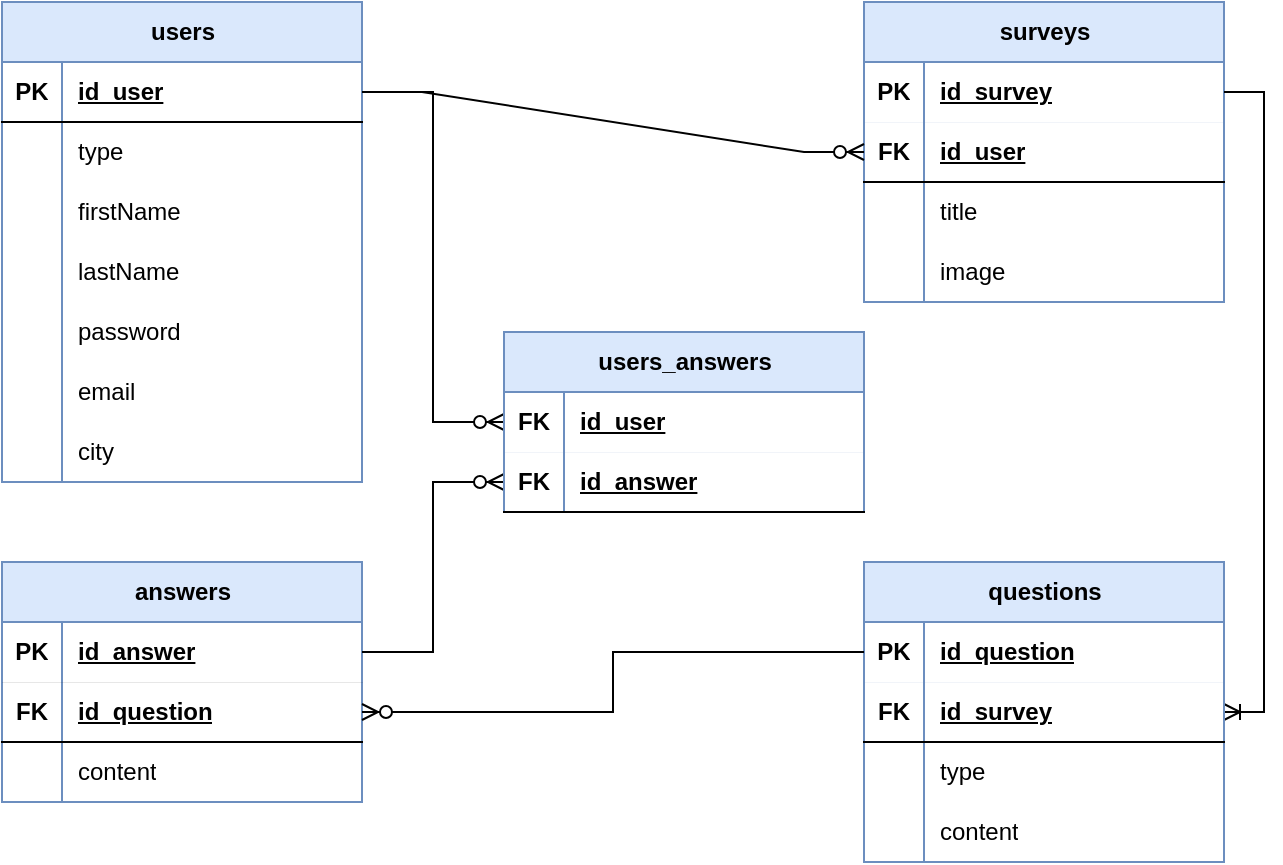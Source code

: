 <mxfile version="24.3.1" type="device">
  <diagram name="Page-1" id="Od4_F5TDZ7gsGITWo4LH">
    <mxGraphModel dx="1434" dy="780" grid="1" gridSize="10" guides="1" tooltips="1" connect="1" arrows="1" fold="1" page="1" pageScale="1" pageWidth="827" pageHeight="1169" math="0" shadow="0">
      <root>
        <mxCell id="0" />
        <mxCell id="1" parent="0" />
        <mxCell id="87GWKdqRmiXHredNF2SZ-168" value="surveys" style="shape=table;startSize=30;container=1;collapsible=1;childLayout=tableLayout;fixedRows=1;rowLines=0;fontStyle=1;align=center;resizeLast=1;html=1;fillColor=#dae8fc;strokeColor=#6c8ebf;" parent="1" vertex="1">
          <mxGeometry x="530" y="330" width="180" height="150" as="geometry" />
        </mxCell>
        <mxCell id="87GWKdqRmiXHredNF2SZ-169" value="" style="shape=tableRow;horizontal=0;startSize=0;swimlaneHead=0;swimlaneBody=0;fillColor=none;collapsible=0;dropTarget=0;points=[[0,0.5],[1,0.5]];portConstraint=eastwest;top=0;left=0;right=0;bottom=1;strokeColor=inherit;strokeWidth=0;" parent="87GWKdqRmiXHredNF2SZ-168" vertex="1">
          <mxGeometry y="30" width="180" height="30" as="geometry" />
        </mxCell>
        <mxCell id="87GWKdqRmiXHredNF2SZ-170" value="PK" style="shape=partialRectangle;connectable=0;fillColor=none;top=0;left=0;bottom=0;right=0;fontStyle=1;overflow=hidden;whiteSpace=wrap;html=1;" parent="87GWKdqRmiXHredNF2SZ-169" vertex="1">
          <mxGeometry width="30" height="30" as="geometry">
            <mxRectangle width="30" height="30" as="alternateBounds" />
          </mxGeometry>
        </mxCell>
        <mxCell id="87GWKdqRmiXHredNF2SZ-171" value="id_survey" style="shape=partialRectangle;connectable=0;fillColor=none;top=0;left=0;bottom=0;right=0;align=left;spacingLeft=6;fontStyle=5;overflow=hidden;whiteSpace=wrap;html=1;" parent="87GWKdqRmiXHredNF2SZ-169" vertex="1">
          <mxGeometry x="30" width="150" height="30" as="geometry">
            <mxRectangle width="150" height="30" as="alternateBounds" />
          </mxGeometry>
        </mxCell>
        <mxCell id="87GWKdqRmiXHredNF2SZ-286" style="shape=tableRow;horizontal=0;startSize=0;swimlaneHead=0;swimlaneBody=0;fillColor=none;collapsible=0;dropTarget=0;points=[[0,0.5],[1,0.5]];portConstraint=eastwest;top=0;left=0;right=0;bottom=1;" parent="87GWKdqRmiXHredNF2SZ-168" vertex="1">
          <mxGeometry y="60" width="180" height="30" as="geometry" />
        </mxCell>
        <mxCell id="87GWKdqRmiXHredNF2SZ-287" value="FK" style="shape=partialRectangle;connectable=0;fillColor=none;top=0;left=0;bottom=0;right=0;fontStyle=1;overflow=hidden;whiteSpace=wrap;html=1;" parent="87GWKdqRmiXHredNF2SZ-286" vertex="1">
          <mxGeometry width="30" height="30" as="geometry">
            <mxRectangle width="30" height="30" as="alternateBounds" />
          </mxGeometry>
        </mxCell>
        <mxCell id="87GWKdqRmiXHredNF2SZ-288" value="id_user" style="shape=partialRectangle;connectable=0;fillColor=none;top=0;left=0;bottom=0;right=0;align=left;spacingLeft=6;fontStyle=5;overflow=hidden;whiteSpace=wrap;html=1;" parent="87GWKdqRmiXHredNF2SZ-286" vertex="1">
          <mxGeometry x="30" width="150" height="30" as="geometry">
            <mxRectangle width="150" height="30" as="alternateBounds" />
          </mxGeometry>
        </mxCell>
        <mxCell id="87GWKdqRmiXHredNF2SZ-172" value="" style="shape=tableRow;horizontal=0;startSize=0;swimlaneHead=0;swimlaneBody=0;fillColor=none;collapsible=0;dropTarget=0;points=[[0,0.5],[1,0.5]];portConstraint=eastwest;top=0;left=0;right=0;bottom=0;" parent="87GWKdqRmiXHredNF2SZ-168" vertex="1">
          <mxGeometry y="90" width="180" height="30" as="geometry" />
        </mxCell>
        <mxCell id="87GWKdqRmiXHredNF2SZ-173" value="" style="shape=partialRectangle;connectable=0;fillColor=none;top=0;left=0;bottom=0;right=0;editable=1;overflow=hidden;whiteSpace=wrap;html=1;" parent="87GWKdqRmiXHredNF2SZ-172" vertex="1">
          <mxGeometry width="30" height="30" as="geometry">
            <mxRectangle width="30" height="30" as="alternateBounds" />
          </mxGeometry>
        </mxCell>
        <mxCell id="87GWKdqRmiXHredNF2SZ-174" value="title" style="shape=partialRectangle;connectable=0;fillColor=none;top=0;left=0;bottom=0;right=0;align=left;spacingLeft=6;overflow=hidden;whiteSpace=wrap;html=1;" parent="87GWKdqRmiXHredNF2SZ-172" vertex="1">
          <mxGeometry x="30" width="150" height="30" as="geometry">
            <mxRectangle width="150" height="30" as="alternateBounds" />
          </mxGeometry>
        </mxCell>
        <mxCell id="87GWKdqRmiXHredNF2SZ-175" value="" style="shape=tableRow;horizontal=0;startSize=0;swimlaneHead=0;swimlaneBody=0;fillColor=none;collapsible=0;dropTarget=0;points=[[0,0.5],[1,0.5]];portConstraint=eastwest;top=0;left=0;right=0;bottom=0;" parent="87GWKdqRmiXHredNF2SZ-168" vertex="1">
          <mxGeometry y="120" width="180" height="30" as="geometry" />
        </mxCell>
        <mxCell id="87GWKdqRmiXHredNF2SZ-176" value="" style="shape=partialRectangle;connectable=0;fillColor=none;top=0;left=0;bottom=0;right=0;editable=1;overflow=hidden;whiteSpace=wrap;html=1;" parent="87GWKdqRmiXHredNF2SZ-175" vertex="1">
          <mxGeometry width="30" height="30" as="geometry">
            <mxRectangle width="30" height="30" as="alternateBounds" />
          </mxGeometry>
        </mxCell>
        <mxCell id="87GWKdqRmiXHredNF2SZ-177" value="image" style="shape=partialRectangle;connectable=0;fillColor=none;top=0;left=0;bottom=0;right=0;align=left;spacingLeft=6;overflow=hidden;whiteSpace=wrap;html=1;" parent="87GWKdqRmiXHredNF2SZ-175" vertex="1">
          <mxGeometry x="30" width="150" height="30" as="geometry">
            <mxRectangle width="150" height="30" as="alternateBounds" />
          </mxGeometry>
        </mxCell>
        <mxCell id="87GWKdqRmiXHredNF2SZ-178" value="users" style="shape=table;startSize=30;container=1;collapsible=1;childLayout=tableLayout;fixedRows=1;rowLines=0;fontStyle=1;align=center;resizeLast=1;html=1;fillColor=#dae8fc;strokeColor=#6c8ebf;" parent="1" vertex="1">
          <mxGeometry x="99" y="330" width="180" height="240" as="geometry" />
        </mxCell>
        <mxCell id="87GWKdqRmiXHredNF2SZ-179" value="" style="shape=tableRow;horizontal=0;startSize=0;swimlaneHead=0;swimlaneBody=0;fillColor=none;collapsible=0;dropTarget=0;points=[[0,0.5],[1,0.5]];portConstraint=eastwest;top=0;left=0;right=0;bottom=1;" parent="87GWKdqRmiXHredNF2SZ-178" vertex="1">
          <mxGeometry y="30" width="180" height="30" as="geometry" />
        </mxCell>
        <mxCell id="87GWKdqRmiXHredNF2SZ-180" value="PK" style="shape=partialRectangle;connectable=0;fillColor=none;top=0;left=0;bottom=0;right=0;fontStyle=1;overflow=hidden;whiteSpace=wrap;html=1;" parent="87GWKdqRmiXHredNF2SZ-179" vertex="1">
          <mxGeometry width="30" height="30" as="geometry">
            <mxRectangle width="30" height="30" as="alternateBounds" />
          </mxGeometry>
        </mxCell>
        <mxCell id="87GWKdqRmiXHredNF2SZ-181" value="id_user" style="shape=partialRectangle;connectable=0;fillColor=none;top=0;left=0;bottom=0;right=0;align=left;spacingLeft=6;fontStyle=5;overflow=hidden;whiteSpace=wrap;html=1;" parent="87GWKdqRmiXHredNF2SZ-179" vertex="1">
          <mxGeometry x="30" width="150" height="30" as="geometry">
            <mxRectangle width="150" height="30" as="alternateBounds" />
          </mxGeometry>
        </mxCell>
        <mxCell id="BvaSLR4xsLUNo2o_8yAs-1" style="shape=tableRow;horizontal=0;startSize=0;swimlaneHead=0;swimlaneBody=0;fillColor=none;collapsible=0;dropTarget=0;points=[[0,0.5],[1,0.5]];portConstraint=eastwest;top=0;left=0;right=0;bottom=0;" parent="87GWKdqRmiXHredNF2SZ-178" vertex="1">
          <mxGeometry y="60" width="180" height="30" as="geometry" />
        </mxCell>
        <mxCell id="BvaSLR4xsLUNo2o_8yAs-2" style="shape=partialRectangle;connectable=0;fillColor=none;top=0;left=0;bottom=0;right=0;editable=1;overflow=hidden;whiteSpace=wrap;html=1;" parent="BvaSLR4xsLUNo2o_8yAs-1" vertex="1">
          <mxGeometry width="30" height="30" as="geometry">
            <mxRectangle width="30" height="30" as="alternateBounds" />
          </mxGeometry>
        </mxCell>
        <mxCell id="BvaSLR4xsLUNo2o_8yAs-3" value="type" style="shape=partialRectangle;connectable=0;fillColor=none;top=0;left=0;bottom=0;right=0;align=left;spacingLeft=6;overflow=hidden;whiteSpace=wrap;html=1;" parent="BvaSLR4xsLUNo2o_8yAs-1" vertex="1">
          <mxGeometry x="30" width="150" height="30" as="geometry">
            <mxRectangle width="150" height="30" as="alternateBounds" />
          </mxGeometry>
        </mxCell>
        <mxCell id="87GWKdqRmiXHredNF2SZ-182" value="" style="shape=tableRow;horizontal=0;startSize=0;swimlaneHead=0;swimlaneBody=0;fillColor=none;collapsible=0;dropTarget=0;points=[[0,0.5],[1,0.5]];portConstraint=eastwest;top=0;left=0;right=0;bottom=0;" parent="87GWKdqRmiXHredNF2SZ-178" vertex="1">
          <mxGeometry y="90" width="180" height="30" as="geometry" />
        </mxCell>
        <mxCell id="87GWKdqRmiXHredNF2SZ-183" value="" style="shape=partialRectangle;connectable=0;fillColor=none;top=0;left=0;bottom=0;right=0;editable=1;overflow=hidden;whiteSpace=wrap;html=1;" parent="87GWKdqRmiXHredNF2SZ-182" vertex="1">
          <mxGeometry width="30" height="30" as="geometry">
            <mxRectangle width="30" height="30" as="alternateBounds" />
          </mxGeometry>
        </mxCell>
        <mxCell id="87GWKdqRmiXHredNF2SZ-184" value="firstName" style="shape=partialRectangle;connectable=0;fillColor=none;top=0;left=0;bottom=0;right=0;align=left;spacingLeft=6;overflow=hidden;whiteSpace=wrap;html=1;" parent="87GWKdqRmiXHredNF2SZ-182" vertex="1">
          <mxGeometry x="30" width="150" height="30" as="geometry">
            <mxRectangle width="150" height="30" as="alternateBounds" />
          </mxGeometry>
        </mxCell>
        <mxCell id="87GWKdqRmiXHredNF2SZ-185" value="" style="shape=tableRow;horizontal=0;startSize=0;swimlaneHead=0;swimlaneBody=0;fillColor=none;collapsible=0;dropTarget=0;points=[[0,0.5],[1,0.5]];portConstraint=eastwest;top=0;left=0;right=0;bottom=0;" parent="87GWKdqRmiXHredNF2SZ-178" vertex="1">
          <mxGeometry y="120" width="180" height="30" as="geometry" />
        </mxCell>
        <mxCell id="87GWKdqRmiXHredNF2SZ-186" value="" style="shape=partialRectangle;connectable=0;fillColor=none;top=0;left=0;bottom=0;right=0;editable=1;overflow=hidden;whiteSpace=wrap;html=1;" parent="87GWKdqRmiXHredNF2SZ-185" vertex="1">
          <mxGeometry width="30" height="30" as="geometry">
            <mxRectangle width="30" height="30" as="alternateBounds" />
          </mxGeometry>
        </mxCell>
        <mxCell id="87GWKdqRmiXHredNF2SZ-187" value="lastName" style="shape=partialRectangle;connectable=0;fillColor=none;top=0;left=0;bottom=0;right=0;align=left;spacingLeft=6;overflow=hidden;whiteSpace=wrap;html=1;" parent="87GWKdqRmiXHredNF2SZ-185" vertex="1">
          <mxGeometry x="30" width="150" height="30" as="geometry">
            <mxRectangle width="150" height="30" as="alternateBounds" />
          </mxGeometry>
        </mxCell>
        <mxCell id="87GWKdqRmiXHredNF2SZ-188" value="" style="shape=tableRow;horizontal=0;startSize=0;swimlaneHead=0;swimlaneBody=0;fillColor=none;collapsible=0;dropTarget=0;points=[[0,0.5],[1,0.5]];portConstraint=eastwest;top=0;left=0;right=0;bottom=0;" parent="87GWKdqRmiXHredNF2SZ-178" vertex="1">
          <mxGeometry y="150" width="180" height="30" as="geometry" />
        </mxCell>
        <mxCell id="87GWKdqRmiXHredNF2SZ-189" value="" style="shape=partialRectangle;connectable=0;fillColor=none;top=0;left=0;bottom=0;right=0;editable=1;overflow=hidden;whiteSpace=wrap;html=1;" parent="87GWKdqRmiXHredNF2SZ-188" vertex="1">
          <mxGeometry width="30" height="30" as="geometry">
            <mxRectangle width="30" height="30" as="alternateBounds" />
          </mxGeometry>
        </mxCell>
        <mxCell id="87GWKdqRmiXHredNF2SZ-190" value="password" style="shape=partialRectangle;connectable=0;fillColor=none;top=0;left=0;bottom=0;right=0;align=left;spacingLeft=6;overflow=hidden;whiteSpace=wrap;html=1;" parent="87GWKdqRmiXHredNF2SZ-188" vertex="1">
          <mxGeometry x="30" width="150" height="30" as="geometry">
            <mxRectangle width="150" height="30" as="alternateBounds" />
          </mxGeometry>
        </mxCell>
        <mxCell id="87GWKdqRmiXHredNF2SZ-191" style="shape=tableRow;horizontal=0;startSize=0;swimlaneHead=0;swimlaneBody=0;fillColor=none;collapsible=0;dropTarget=0;points=[[0,0.5],[1,0.5]];portConstraint=eastwest;top=0;left=0;right=0;bottom=0;" parent="87GWKdqRmiXHredNF2SZ-178" vertex="1">
          <mxGeometry y="180" width="180" height="30" as="geometry" />
        </mxCell>
        <mxCell id="87GWKdqRmiXHredNF2SZ-192" style="shape=partialRectangle;connectable=0;fillColor=none;top=0;left=0;bottom=0;right=0;editable=1;overflow=hidden;whiteSpace=wrap;html=1;" parent="87GWKdqRmiXHredNF2SZ-191" vertex="1">
          <mxGeometry width="30" height="30" as="geometry">
            <mxRectangle width="30" height="30" as="alternateBounds" />
          </mxGeometry>
        </mxCell>
        <mxCell id="87GWKdqRmiXHredNF2SZ-193" value="email" style="shape=partialRectangle;connectable=0;fillColor=none;top=0;left=0;bottom=0;right=0;align=left;spacingLeft=6;overflow=hidden;whiteSpace=wrap;html=1;" parent="87GWKdqRmiXHredNF2SZ-191" vertex="1">
          <mxGeometry x="30" width="150" height="30" as="geometry">
            <mxRectangle width="150" height="30" as="alternateBounds" />
          </mxGeometry>
        </mxCell>
        <mxCell id="87GWKdqRmiXHredNF2SZ-194" style="shape=tableRow;horizontal=0;startSize=0;swimlaneHead=0;swimlaneBody=0;fillColor=none;collapsible=0;dropTarget=0;points=[[0,0.5],[1,0.5]];portConstraint=eastwest;top=0;left=0;right=0;bottom=0;" parent="87GWKdqRmiXHredNF2SZ-178" vertex="1">
          <mxGeometry y="210" width="180" height="30" as="geometry" />
        </mxCell>
        <mxCell id="87GWKdqRmiXHredNF2SZ-195" style="shape=partialRectangle;connectable=0;fillColor=none;top=0;left=0;bottom=0;right=0;editable=1;overflow=hidden;whiteSpace=wrap;html=1;" parent="87GWKdqRmiXHredNF2SZ-194" vertex="1">
          <mxGeometry width="30" height="30" as="geometry">
            <mxRectangle width="30" height="30" as="alternateBounds" />
          </mxGeometry>
        </mxCell>
        <mxCell id="87GWKdqRmiXHredNF2SZ-196" value="city" style="shape=partialRectangle;connectable=0;fillColor=none;top=0;left=0;bottom=0;right=0;align=left;spacingLeft=6;overflow=hidden;whiteSpace=wrap;html=1;" parent="87GWKdqRmiXHredNF2SZ-194" vertex="1">
          <mxGeometry x="30" width="150" height="30" as="geometry">
            <mxRectangle width="150" height="30" as="alternateBounds" />
          </mxGeometry>
        </mxCell>
        <mxCell id="87GWKdqRmiXHredNF2SZ-198" value="" style="edgeStyle=entityRelationEdgeStyle;fontSize=12;html=1;endArrow=ERzeroToMany;endFill=1;rounded=0;" parent="1" source="87GWKdqRmiXHredNF2SZ-179" target="87GWKdqRmiXHredNF2SZ-286" edge="1">
          <mxGeometry width="100" height="100" relative="1" as="geometry">
            <mxPoint x="339" y="660" as="sourcePoint" />
            <mxPoint x="370" y="460" as="targetPoint" />
          </mxGeometry>
        </mxCell>
        <mxCell id="87GWKdqRmiXHredNF2SZ-199" value="answers" style="shape=table;startSize=30;container=1;collapsible=1;childLayout=tableLayout;fixedRows=1;rowLines=0;fontStyle=1;align=center;resizeLast=1;html=1;fillColor=#dae8fc;strokeColor=#6c8ebf;" parent="1" vertex="1">
          <mxGeometry x="99" y="610" width="180" height="120" as="geometry" />
        </mxCell>
        <mxCell id="87GWKdqRmiXHredNF2SZ-200" value="" style="shape=tableRow;horizontal=0;startSize=0;swimlaneHead=0;swimlaneBody=0;fillColor=none;collapsible=0;dropTarget=0;points=[[0,0.5],[1,0.5]];portConstraint=eastwest;top=0;left=0;right=0;bottom=1;strokeWidth=0;" parent="87GWKdqRmiXHredNF2SZ-199" vertex="1">
          <mxGeometry y="30" width="180" height="30" as="geometry" />
        </mxCell>
        <mxCell id="87GWKdqRmiXHredNF2SZ-201" value="PK" style="shape=partialRectangle;connectable=0;fillColor=none;top=0;left=0;bottom=0;right=0;fontStyle=1;overflow=hidden;whiteSpace=wrap;html=1;" parent="87GWKdqRmiXHredNF2SZ-200" vertex="1">
          <mxGeometry width="30" height="30" as="geometry">
            <mxRectangle width="30" height="30" as="alternateBounds" />
          </mxGeometry>
        </mxCell>
        <mxCell id="87GWKdqRmiXHredNF2SZ-202" value="id_answer" style="shape=partialRectangle;connectable=0;fillColor=none;top=0;left=0;bottom=0;right=0;align=left;spacingLeft=6;fontStyle=5;overflow=hidden;whiteSpace=wrap;html=1;" parent="87GWKdqRmiXHredNF2SZ-200" vertex="1">
          <mxGeometry x="30" width="150" height="30" as="geometry">
            <mxRectangle width="150" height="30" as="alternateBounds" />
          </mxGeometry>
        </mxCell>
        <mxCell id="87GWKdqRmiXHredNF2SZ-295" style="shape=tableRow;horizontal=0;startSize=0;swimlaneHead=0;swimlaneBody=0;fillColor=none;collapsible=0;dropTarget=0;points=[[0,0.5],[1,0.5]];portConstraint=eastwest;top=0;left=0;right=0;bottom=1;" parent="87GWKdqRmiXHredNF2SZ-199" vertex="1">
          <mxGeometry y="60" width="180" height="30" as="geometry" />
        </mxCell>
        <mxCell id="87GWKdqRmiXHredNF2SZ-296" value="FK" style="shape=partialRectangle;connectable=0;fillColor=none;top=0;left=0;bottom=0;right=0;fontStyle=1;overflow=hidden;whiteSpace=wrap;html=1;" parent="87GWKdqRmiXHredNF2SZ-295" vertex="1">
          <mxGeometry width="30" height="30" as="geometry">
            <mxRectangle width="30" height="30" as="alternateBounds" />
          </mxGeometry>
        </mxCell>
        <mxCell id="87GWKdqRmiXHredNF2SZ-297" value="id_question" style="shape=partialRectangle;connectable=0;fillColor=none;top=0;left=0;bottom=0;right=0;align=left;spacingLeft=6;fontStyle=5;overflow=hidden;whiteSpace=wrap;html=1;" parent="87GWKdqRmiXHredNF2SZ-295" vertex="1">
          <mxGeometry x="30" width="150" height="30" as="geometry">
            <mxRectangle width="150" height="30" as="alternateBounds" />
          </mxGeometry>
        </mxCell>
        <mxCell id="87GWKdqRmiXHredNF2SZ-206" value="" style="shape=tableRow;horizontal=0;startSize=0;swimlaneHead=0;swimlaneBody=0;fillColor=none;collapsible=0;dropTarget=0;points=[[0,0.5],[1,0.5]];portConstraint=eastwest;top=0;left=0;right=0;bottom=0;" parent="87GWKdqRmiXHredNF2SZ-199" vertex="1">
          <mxGeometry y="90" width="180" height="30" as="geometry" />
        </mxCell>
        <mxCell id="87GWKdqRmiXHredNF2SZ-207" value="" style="shape=partialRectangle;connectable=0;fillColor=none;top=0;left=0;bottom=0;right=0;editable=1;overflow=hidden;whiteSpace=wrap;html=1;" parent="87GWKdqRmiXHredNF2SZ-206" vertex="1">
          <mxGeometry width="30" height="30" as="geometry">
            <mxRectangle width="30" height="30" as="alternateBounds" />
          </mxGeometry>
        </mxCell>
        <mxCell id="87GWKdqRmiXHredNF2SZ-208" value="content" style="shape=partialRectangle;connectable=0;fillColor=none;top=0;left=0;bottom=0;right=0;align=left;spacingLeft=6;overflow=hidden;whiteSpace=wrap;html=1;" parent="87GWKdqRmiXHredNF2SZ-206" vertex="1">
          <mxGeometry x="30" width="150" height="30" as="geometry">
            <mxRectangle width="150" height="30" as="alternateBounds" />
          </mxGeometry>
        </mxCell>
        <mxCell id="87GWKdqRmiXHredNF2SZ-211" value="" style="edgeStyle=elbowEdgeStyle;fontSize=12;html=1;endArrow=ERoneToMany;rounded=0;" parent="1" source="87GWKdqRmiXHredNF2SZ-169" target="87GWKdqRmiXHredNF2SZ-292" edge="1">
          <mxGeometry width="100" height="100" relative="1" as="geometry">
            <mxPoint x="499" y="750" as="sourcePoint" />
            <mxPoint x="650" y="555" as="targetPoint" />
            <Array as="points">
              <mxPoint x="730" y="540" />
            </Array>
          </mxGeometry>
        </mxCell>
        <mxCell id="87GWKdqRmiXHredNF2SZ-213" value="questions" style="shape=table;startSize=30;container=1;collapsible=1;childLayout=tableLayout;fixedRows=1;rowLines=0;fontStyle=1;align=center;resizeLast=1;html=1;fillColor=#dae8fc;strokeColor=#6c8ebf;" parent="1" vertex="1">
          <mxGeometry x="530" y="610" width="180" height="150" as="geometry" />
        </mxCell>
        <mxCell id="87GWKdqRmiXHredNF2SZ-214" value="" style="shape=tableRow;horizontal=0;startSize=0;swimlaneHead=0;swimlaneBody=0;fillColor=none;collapsible=0;dropTarget=0;points=[[0,0.5],[1,0.5]];portConstraint=eastwest;top=0;left=0;right=0;bottom=1;strokeWidth=0;strokeColor=inherit;" parent="87GWKdqRmiXHredNF2SZ-213" vertex="1">
          <mxGeometry y="30" width="180" height="30" as="geometry" />
        </mxCell>
        <mxCell id="87GWKdqRmiXHredNF2SZ-215" value="PK" style="shape=partialRectangle;connectable=0;fillColor=none;top=0;left=0;bottom=0;right=0;fontStyle=1;overflow=hidden;whiteSpace=wrap;html=1;" parent="87GWKdqRmiXHredNF2SZ-214" vertex="1">
          <mxGeometry width="30" height="30" as="geometry">
            <mxRectangle width="30" height="30" as="alternateBounds" />
          </mxGeometry>
        </mxCell>
        <mxCell id="87GWKdqRmiXHredNF2SZ-216" value="id_question" style="shape=partialRectangle;connectable=0;fillColor=none;top=0;left=0;bottom=0;right=0;align=left;spacingLeft=6;fontStyle=5;overflow=hidden;whiteSpace=wrap;html=1;" parent="87GWKdqRmiXHredNF2SZ-214" vertex="1">
          <mxGeometry x="30" width="150" height="30" as="geometry">
            <mxRectangle width="150" height="30" as="alternateBounds" />
          </mxGeometry>
        </mxCell>
        <mxCell id="87GWKdqRmiXHredNF2SZ-292" style="shape=tableRow;horizontal=0;startSize=0;swimlaneHead=0;swimlaneBody=0;fillColor=none;collapsible=0;dropTarget=0;points=[[0,0.5],[1,0.5]];portConstraint=eastwest;top=0;left=0;right=0;bottom=1;strokeWidth=1;strokeColor=default;" parent="87GWKdqRmiXHredNF2SZ-213" vertex="1">
          <mxGeometry y="60" width="180" height="30" as="geometry" />
        </mxCell>
        <mxCell id="87GWKdqRmiXHredNF2SZ-293" value="FK" style="shape=partialRectangle;connectable=0;fillColor=none;top=0;left=0;bottom=0;right=0;fontStyle=1;overflow=hidden;whiteSpace=wrap;html=1;" parent="87GWKdqRmiXHredNF2SZ-292" vertex="1">
          <mxGeometry width="30" height="30" as="geometry">
            <mxRectangle width="30" height="30" as="alternateBounds" />
          </mxGeometry>
        </mxCell>
        <mxCell id="87GWKdqRmiXHredNF2SZ-294" value="id_survey" style="shape=partialRectangle;connectable=0;fillColor=none;top=0;left=0;bottom=0;right=0;align=left;spacingLeft=6;fontStyle=5;overflow=hidden;whiteSpace=wrap;html=1;" parent="87GWKdqRmiXHredNF2SZ-292" vertex="1">
          <mxGeometry x="30" width="150" height="30" as="geometry">
            <mxRectangle width="150" height="30" as="alternateBounds" />
          </mxGeometry>
        </mxCell>
        <mxCell id="87GWKdqRmiXHredNF2SZ-217" value="" style="shape=tableRow;horizontal=0;startSize=0;swimlaneHead=0;swimlaneBody=0;fillColor=none;collapsible=0;dropTarget=0;points=[[0,0.5],[1,0.5]];portConstraint=eastwest;top=0;left=0;right=0;bottom=0;" parent="87GWKdqRmiXHredNF2SZ-213" vertex="1">
          <mxGeometry y="90" width="180" height="30" as="geometry" />
        </mxCell>
        <mxCell id="87GWKdqRmiXHredNF2SZ-218" value="" style="shape=partialRectangle;connectable=0;fillColor=none;top=0;left=0;bottom=0;right=0;editable=1;overflow=hidden;whiteSpace=wrap;html=1;" parent="87GWKdqRmiXHredNF2SZ-217" vertex="1">
          <mxGeometry width="30" height="30" as="geometry">
            <mxRectangle width="30" height="30" as="alternateBounds" />
          </mxGeometry>
        </mxCell>
        <mxCell id="87GWKdqRmiXHredNF2SZ-219" value="type" style="shape=partialRectangle;connectable=0;fillColor=none;top=0;left=0;bottom=0;right=0;align=left;spacingLeft=6;overflow=hidden;whiteSpace=wrap;html=1;" parent="87GWKdqRmiXHredNF2SZ-217" vertex="1">
          <mxGeometry x="30" width="150" height="30" as="geometry">
            <mxRectangle width="150" height="30" as="alternateBounds" />
          </mxGeometry>
        </mxCell>
        <mxCell id="87GWKdqRmiXHredNF2SZ-220" value="" style="shape=tableRow;horizontal=0;startSize=0;swimlaneHead=0;swimlaneBody=0;fillColor=none;collapsible=0;dropTarget=0;points=[[0,0.5],[1,0.5]];portConstraint=eastwest;top=0;left=0;right=0;bottom=0;" parent="87GWKdqRmiXHredNF2SZ-213" vertex="1">
          <mxGeometry y="120" width="180" height="30" as="geometry" />
        </mxCell>
        <mxCell id="87GWKdqRmiXHredNF2SZ-221" value="" style="shape=partialRectangle;connectable=0;fillColor=none;top=0;left=0;bottom=0;right=0;editable=1;overflow=hidden;whiteSpace=wrap;html=1;" parent="87GWKdqRmiXHredNF2SZ-220" vertex="1">
          <mxGeometry width="30" height="30" as="geometry">
            <mxRectangle width="30" height="30" as="alternateBounds" />
          </mxGeometry>
        </mxCell>
        <mxCell id="87GWKdqRmiXHredNF2SZ-222" value="content" style="shape=partialRectangle;connectable=0;fillColor=none;top=0;left=0;bottom=0;right=0;align=left;spacingLeft=6;overflow=hidden;whiteSpace=wrap;html=1;" parent="87GWKdqRmiXHredNF2SZ-220" vertex="1">
          <mxGeometry x="30" width="150" height="30" as="geometry">
            <mxRectangle width="150" height="30" as="alternateBounds" />
          </mxGeometry>
        </mxCell>
        <mxCell id="87GWKdqRmiXHredNF2SZ-226" value="" style="edgeStyle=elbowEdgeStyle;fontSize=12;html=1;endArrow=ERzeroToMany;endFill=1;rounded=0;" parent="1" source="87GWKdqRmiXHredNF2SZ-214" target="87GWKdqRmiXHredNF2SZ-295" edge="1">
          <mxGeometry width="100" height="100" relative="1" as="geometry">
            <mxPoint x="30" y="730" as="sourcePoint" />
            <mxPoint x="460" y="680" as="targetPoint" />
          </mxGeometry>
        </mxCell>
        <mxCell id="87GWKdqRmiXHredNF2SZ-247" value="" style="edgeStyle=elbowEdgeStyle;fontSize=12;html=1;endArrow=ERzeroToMany;endFill=1;rounded=0;entryX=0;entryY=0.5;entryDx=0;entryDy=0;" parent="1" source="87GWKdqRmiXHredNF2SZ-200" target="87GWKdqRmiXHredNF2SZ-302" edge="1">
          <mxGeometry width="100" height="100" relative="1" as="geometry">
            <mxPoint x="70" y="790" as="sourcePoint" />
            <mxPoint x="189" y="640" as="targetPoint" />
          </mxGeometry>
        </mxCell>
        <mxCell id="87GWKdqRmiXHredNF2SZ-248" value="" style="edgeStyle=elbowEdgeStyle;fontSize=12;html=1;endArrow=ERzeroToMany;endFill=1;rounded=0;" parent="1" source="87GWKdqRmiXHredNF2SZ-179" target="87GWKdqRmiXHredNF2SZ-299" edge="1">
          <mxGeometry width="100" height="100" relative="1" as="geometry">
            <mxPoint x="120" y="710" as="sourcePoint" />
            <mxPoint x="189" y="640" as="targetPoint" />
          </mxGeometry>
        </mxCell>
        <mxCell id="87GWKdqRmiXHredNF2SZ-298" value="users_answers" style="shape=table;startSize=30;container=1;collapsible=1;childLayout=tableLayout;fixedRows=1;rowLines=0;fontStyle=1;align=center;resizeLast=1;html=1;fillColor=#dae8fc;strokeColor=#6c8ebf;" parent="1" vertex="1">
          <mxGeometry x="350" y="495" width="180" height="90" as="geometry" />
        </mxCell>
        <mxCell id="87GWKdqRmiXHredNF2SZ-299" style="shape=tableRow;horizontal=0;startSize=0;swimlaneHead=0;swimlaneBody=0;fillColor=none;collapsible=0;dropTarget=0;points=[[0,0.5],[1,0.5]];portConstraint=eastwest;top=0;left=0;right=0;bottom=1;strokeColor=inherit;strokeWidth=0;" parent="87GWKdqRmiXHredNF2SZ-298" vertex="1">
          <mxGeometry y="30" width="180" height="30" as="geometry" />
        </mxCell>
        <mxCell id="87GWKdqRmiXHredNF2SZ-300" value="FK" style="shape=partialRectangle;connectable=0;fillColor=none;top=0;left=0;bottom=0;right=0;fontStyle=1;overflow=hidden;whiteSpace=wrap;html=1;" parent="87GWKdqRmiXHredNF2SZ-299" vertex="1">
          <mxGeometry width="30" height="30" as="geometry">
            <mxRectangle width="30" height="30" as="alternateBounds" />
          </mxGeometry>
        </mxCell>
        <mxCell id="87GWKdqRmiXHredNF2SZ-301" value="id_user" style="shape=partialRectangle;connectable=0;fillColor=none;top=0;left=0;bottom=0;right=0;align=left;spacingLeft=6;fontStyle=5;overflow=hidden;whiteSpace=wrap;html=1;" parent="87GWKdqRmiXHredNF2SZ-299" vertex="1">
          <mxGeometry x="30" width="150" height="30" as="geometry">
            <mxRectangle width="150" height="30" as="alternateBounds" />
          </mxGeometry>
        </mxCell>
        <mxCell id="87GWKdqRmiXHredNF2SZ-302" value="" style="shape=tableRow;horizontal=0;startSize=0;swimlaneHead=0;swimlaneBody=0;fillColor=none;collapsible=0;dropTarget=0;points=[[0,0.5],[1,0.5]];portConstraint=eastwest;top=0;left=0;right=0;bottom=1;" parent="87GWKdqRmiXHredNF2SZ-298" vertex="1">
          <mxGeometry y="60" width="180" height="30" as="geometry" />
        </mxCell>
        <mxCell id="87GWKdqRmiXHredNF2SZ-303" value="FK" style="shape=partialRectangle;connectable=0;fillColor=none;top=0;left=0;bottom=0;right=0;fontStyle=1;overflow=hidden;whiteSpace=wrap;html=1;" parent="87GWKdqRmiXHredNF2SZ-302" vertex="1">
          <mxGeometry width="30" height="30" as="geometry">
            <mxRectangle width="30" height="30" as="alternateBounds" />
          </mxGeometry>
        </mxCell>
        <mxCell id="87GWKdqRmiXHredNF2SZ-304" value="id_answer" style="shape=partialRectangle;connectable=0;fillColor=none;top=0;left=0;bottom=0;right=0;align=left;spacingLeft=6;fontStyle=5;overflow=hidden;whiteSpace=wrap;html=1;" parent="87GWKdqRmiXHredNF2SZ-302" vertex="1">
          <mxGeometry x="30" width="150" height="30" as="geometry">
            <mxRectangle width="150" height="30" as="alternateBounds" />
          </mxGeometry>
        </mxCell>
      </root>
    </mxGraphModel>
  </diagram>
</mxfile>
